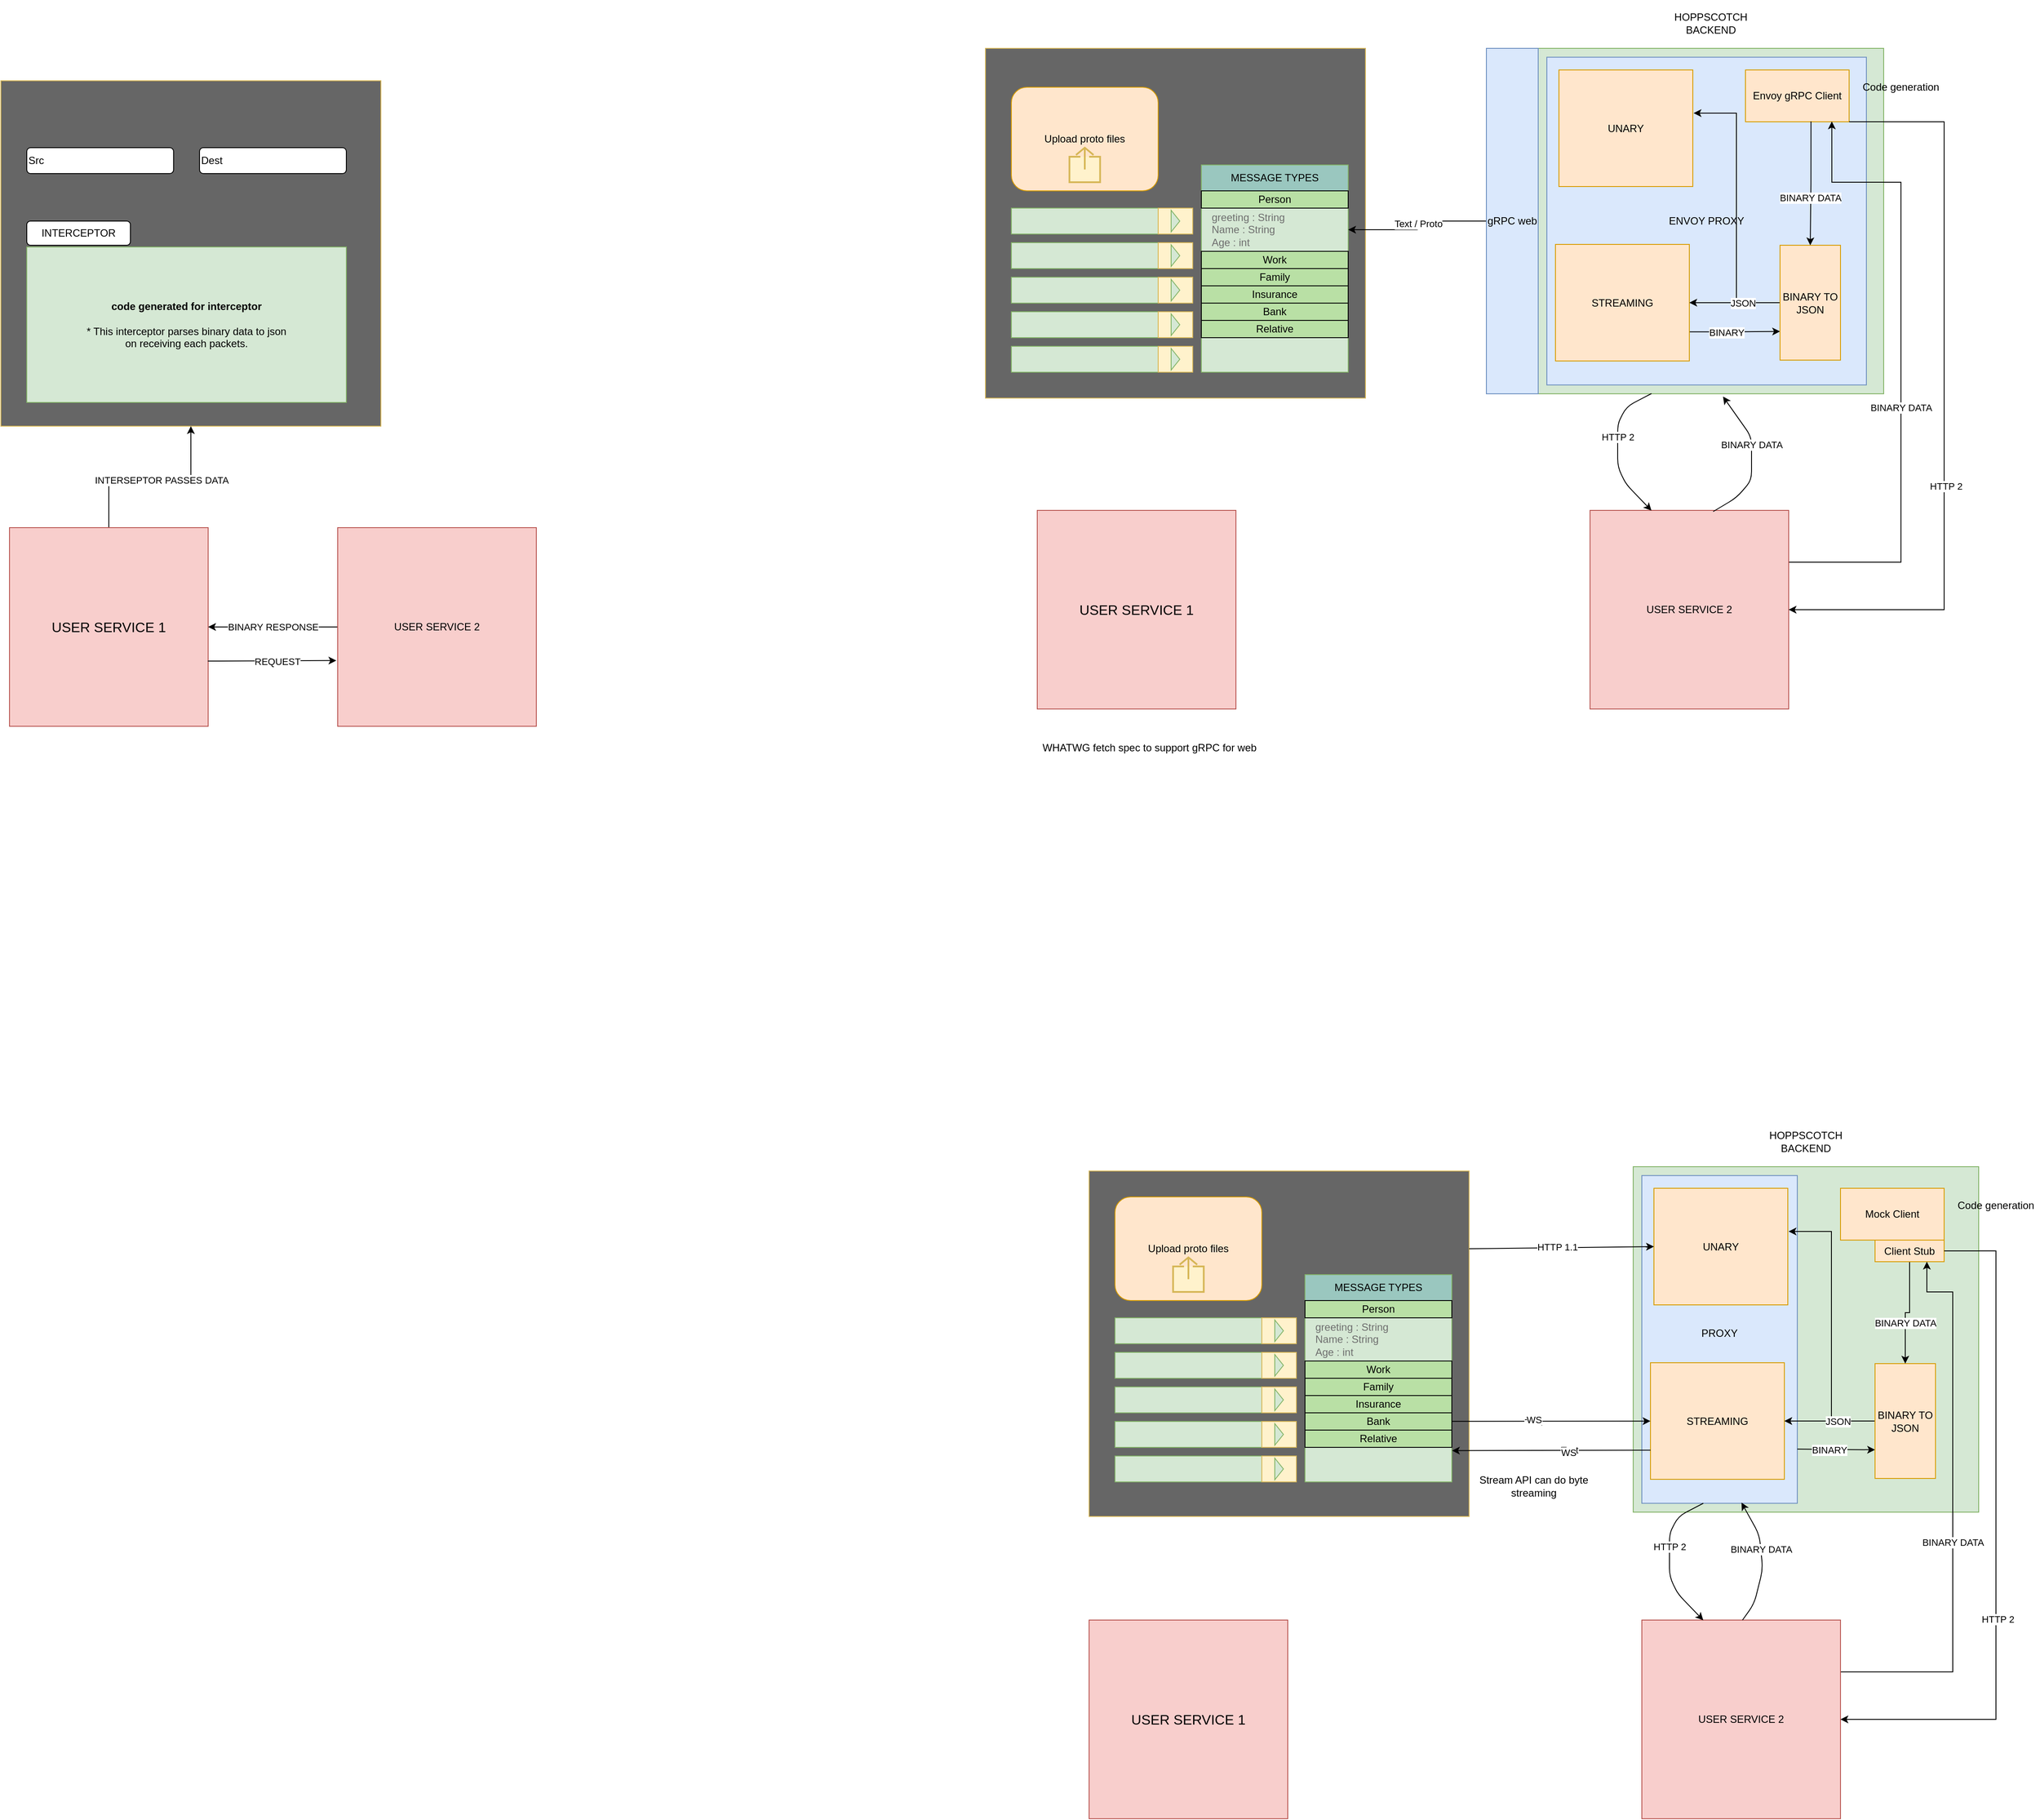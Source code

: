 <mxfile version="14.8.1" type="github">
  <diagram id="4_v2aBuhESPP2Kse0YYt" name="Page-1">
    <mxGraphModel dx="3371" dy="2166" grid="1" gridSize="10" guides="1" tooltips="1" connect="1" arrows="1" fold="1" page="1" pageScale="1" pageWidth="827" pageHeight="1169" math="0" shadow="0">
      <root>
        <mxCell id="0" />
        <mxCell id="1" parent="0" />
        <mxCell id="DB_RAq3XxKTl68aZC7Ea-3" value="" style="rounded=0;whiteSpace=wrap;html=1;strokeColor=#d6b656;fillColor=#666666;" parent="1" vertex="1">
          <mxGeometry x="-240" y="400" width="440" height="400" as="geometry" />
        </mxCell>
        <mxCell id="DB_RAq3XxKTl68aZC7Ea-28" value="" style="group" parent="1" vertex="1" connectable="0">
          <mxGeometry x="390" y="395" width="470" height="400" as="geometry" />
        </mxCell>
        <mxCell id="EJkfiaquxVvLyC4--Yfr-1" value="&lt;p style=&quot;line-height: 120%&quot;&gt;HOPPSCOTCH&lt;br&gt;BACKEND&lt;/p&gt;" style="whiteSpace=wrap;html=1;aspect=fixed;fillColor=#d5e8d4;strokeColor=#82b366;align=center;labelPosition=center;verticalLabelPosition=top;verticalAlign=bottom;" parent="DB_RAq3XxKTl68aZC7Ea-28" vertex="1">
          <mxGeometry width="400" height="400" as="geometry" />
        </mxCell>
        <mxCell id="EJkfiaquxVvLyC4--Yfr-2" value="PROXY&lt;br&gt;&lt;br&gt;" style="rounded=0;whiteSpace=wrap;html=1;fillColor=#dae8fc;strokeColor=#6c8ebf;" parent="DB_RAq3XxKTl68aZC7Ea-28" vertex="1">
          <mxGeometry x="10" y="10.26" width="180" height="379.49" as="geometry" />
        </mxCell>
        <mxCell id="82bYh2WbQrpjtqSfIJNR-1" value="UNARY" style="rounded=0;whiteSpace=wrap;html=1;fillColor=#ffe6cc;strokeColor=#d79b00;direction=south;" parent="DB_RAq3XxKTl68aZC7Ea-28" vertex="1">
          <mxGeometry x="24" y="25" width="155" height="135" as="geometry" />
        </mxCell>
        <mxCell id="82bYh2WbQrpjtqSfIJNR-26" style="edgeStyle=orthogonalEdgeStyle;rounded=0;orthogonalLoop=1;jettySize=auto;html=1;entryX=0;entryY=0.75;entryDx=0;entryDy=0;" parent="DB_RAq3XxKTl68aZC7Ea-28" target="82bYh2WbQrpjtqSfIJNR-22" edge="1">
          <mxGeometry relative="1" as="geometry">
            <mxPoint x="190" y="327" as="sourcePoint" />
          </mxGeometry>
        </mxCell>
        <mxCell id="82bYh2WbQrpjtqSfIJNR-27" value="BINARY" style="edgeLabel;html=1;align=center;verticalAlign=middle;resizable=0;points=[];" parent="82bYh2WbQrpjtqSfIJNR-26" vertex="1" connectable="0">
          <mxGeometry x="-0.197" relative="1" as="geometry">
            <mxPoint as="offset" />
          </mxGeometry>
        </mxCell>
        <mxCell id="82bYh2WbQrpjtqSfIJNR-2" value="STREAMING" style="rounded=0;whiteSpace=wrap;html=1;fillColor=#ffe6cc;strokeColor=#d79b00;direction=south;" parent="DB_RAq3XxKTl68aZC7Ea-28" vertex="1">
          <mxGeometry x="20" y="227" width="155" height="135" as="geometry" />
        </mxCell>
        <mxCell id="82bYh2WbQrpjtqSfIJNR-23" style="edgeStyle=orthogonalEdgeStyle;rounded=0;orthogonalLoop=1;jettySize=auto;html=1;" parent="DB_RAq3XxKTl68aZC7Ea-28" source="82bYh2WbQrpjtqSfIJNR-22" target="82bYh2WbQrpjtqSfIJNR-2" edge="1">
          <mxGeometry relative="1" as="geometry" />
        </mxCell>
        <mxCell id="82bYh2WbQrpjtqSfIJNR-25" style="edgeStyle=orthogonalEdgeStyle;rounded=0;orthogonalLoop=1;jettySize=auto;html=1;entryX=0.37;entryY=-0.006;entryDx=0;entryDy=0;entryPerimeter=0;" parent="DB_RAq3XxKTl68aZC7Ea-28" source="82bYh2WbQrpjtqSfIJNR-22" target="82bYh2WbQrpjtqSfIJNR-1" edge="1">
          <mxGeometry relative="1" as="geometry" />
        </mxCell>
        <mxCell id="82bYh2WbQrpjtqSfIJNR-28" value="JSON" style="edgeLabel;html=1;align=center;verticalAlign=middle;resizable=0;points=[];" parent="82bYh2WbQrpjtqSfIJNR-25" vertex="1" connectable="0">
          <mxGeometry x="-0.728" relative="1" as="geometry">
            <mxPoint as="offset" />
          </mxGeometry>
        </mxCell>
        <mxCell id="82bYh2WbQrpjtqSfIJNR-22" value="BINARY TO JSON" style="rounded=0;whiteSpace=wrap;html=1;fillColor=#ffe6cc;strokeColor=#d79b00;" parent="DB_RAq3XxKTl68aZC7Ea-28" vertex="1">
          <mxGeometry x="280" y="228" width="70" height="133" as="geometry" />
        </mxCell>
        <mxCell id="gpTQ6Xzm7yQLC2bLsHAh-1" value="Mock Client" style="rounded=0;whiteSpace=wrap;html=1;fillColor=#ffe6cc;strokeColor=#d79b00;" vertex="1" parent="DB_RAq3XxKTl68aZC7Ea-28">
          <mxGeometry x="240" y="25" width="120" height="60" as="geometry" />
        </mxCell>
        <mxCell id="gpTQ6Xzm7yQLC2bLsHAh-7" style="edgeStyle=orthogonalEdgeStyle;rounded=0;orthogonalLoop=1;jettySize=auto;html=1;" edge="1" parent="DB_RAq3XxKTl68aZC7Ea-28" source="gpTQ6Xzm7yQLC2bLsHAh-2" target="82bYh2WbQrpjtqSfIJNR-22">
          <mxGeometry relative="1" as="geometry" />
        </mxCell>
        <mxCell id="gpTQ6Xzm7yQLC2bLsHAh-8" value="BINARY DATA" style="edgeLabel;html=1;align=center;verticalAlign=middle;resizable=0;points=[];" vertex="1" connectable="0" parent="gpTQ6Xzm7yQLC2bLsHAh-7">
          <mxGeometry x="0.227" relative="1" as="geometry">
            <mxPoint as="offset" />
          </mxGeometry>
        </mxCell>
        <mxCell id="gpTQ6Xzm7yQLC2bLsHAh-2" value="Client Stub" style="rounded=0;whiteSpace=wrap;html=1;fillColor=#ffe6cc;strokeColor=#d79b00;" vertex="1" parent="DB_RAq3XxKTl68aZC7Ea-28">
          <mxGeometry x="280" y="85" width="80" height="25" as="geometry" />
        </mxCell>
        <mxCell id="gpTQ6Xzm7yQLC2bLsHAh-9" value="Code generation" style="text;html=1;strokeColor=none;fillColor=none;align=center;verticalAlign=middle;whiteSpace=wrap;rounded=0;" vertex="1" parent="DB_RAq3XxKTl68aZC7Ea-28">
          <mxGeometry x="370" y="35" width="100" height="20" as="geometry" />
        </mxCell>
        <mxCell id="DB_RAq3XxKTl68aZC7Ea-29" value="Upload proto files" style="rounded=1;whiteSpace=wrap;html=1;fillColor=#ffe6cc;strokeColor=#d79b00;" parent="1" vertex="1">
          <mxGeometry x="-210" y="430" width="170" height="120" as="geometry" />
        </mxCell>
        <mxCell id="DB_RAq3XxKTl68aZC7Ea-30" value="" style="html=1;verticalLabelPosition=bottom;align=center;labelBackgroundColor=#ffffff;verticalAlign=top;strokeWidth=2;strokeColor=#d6b656;shadow=0;dashed=0;shape=mxgraph.ios7.icons.share;fillColor=#fff2cc;" parent="1" vertex="1">
          <mxGeometry x="-142.75" y="500" width="35.5" height="40" as="geometry" />
        </mxCell>
        <mxCell id="DB_RAq3XxKTl68aZC7Ea-31" value="" style="group" parent="1" vertex="1" connectable="0">
          <mxGeometry x="-210" y="570" width="210" height="30" as="geometry" />
        </mxCell>
        <mxCell id="DB_RAq3XxKTl68aZC7Ea-4" value="" style="rounded=0;whiteSpace=wrap;html=1;fillColor=#d5e8d4;strokeColor=#82b366;" parent="DB_RAq3XxKTl68aZC7Ea-31" vertex="1">
          <mxGeometry width="170" height="30" as="geometry" />
        </mxCell>
        <mxCell id="DB_RAq3XxKTl68aZC7Ea-9" value="" style="rounded=0;whiteSpace=wrap;html=1;fillColor=#fff2cc;strokeColor=#d6b656;" parent="DB_RAq3XxKTl68aZC7Ea-31" vertex="1">
          <mxGeometry x="170" width="40" height="30" as="geometry" />
        </mxCell>
        <mxCell id="DB_RAq3XxKTl68aZC7Ea-8" value="" style="triangle;whiteSpace=wrap;html=1;fillColor=#d5e8d4;strokeColor=#82b366;" parent="DB_RAq3XxKTl68aZC7Ea-31" vertex="1">
          <mxGeometry x="185" y="2.5" width="10" height="25" as="geometry" />
        </mxCell>
        <mxCell id="DB_RAq3XxKTl68aZC7Ea-32" value="" style="group" parent="1" vertex="1" connectable="0">
          <mxGeometry x="-210" y="610" width="210" height="30" as="geometry" />
        </mxCell>
        <mxCell id="DB_RAq3XxKTl68aZC7Ea-33" value="" style="rounded=0;whiteSpace=wrap;html=1;fillColor=#d5e8d4;strokeColor=#82b366;" parent="DB_RAq3XxKTl68aZC7Ea-32" vertex="1">
          <mxGeometry width="170" height="30" as="geometry" />
        </mxCell>
        <mxCell id="DB_RAq3XxKTl68aZC7Ea-34" value="" style="rounded=0;whiteSpace=wrap;html=1;fillColor=#fff2cc;strokeColor=#d6b656;" parent="DB_RAq3XxKTl68aZC7Ea-32" vertex="1">
          <mxGeometry x="170" width="40" height="30" as="geometry" />
        </mxCell>
        <mxCell id="DB_RAq3XxKTl68aZC7Ea-35" value="" style="triangle;whiteSpace=wrap;html=1;fillColor=#d5e8d4;strokeColor=#82b366;" parent="DB_RAq3XxKTl68aZC7Ea-32" vertex="1">
          <mxGeometry x="185" y="2.5" width="10" height="25" as="geometry" />
        </mxCell>
        <mxCell id="DB_RAq3XxKTl68aZC7Ea-36" value="" style="group" parent="1" vertex="1" connectable="0">
          <mxGeometry x="-210" y="650" width="210" height="30" as="geometry" />
        </mxCell>
        <mxCell id="DB_RAq3XxKTl68aZC7Ea-37" value="" style="rounded=0;whiteSpace=wrap;html=1;fillColor=#d5e8d4;strokeColor=#82b366;" parent="DB_RAq3XxKTl68aZC7Ea-36" vertex="1">
          <mxGeometry width="170" height="30" as="geometry" />
        </mxCell>
        <mxCell id="DB_RAq3XxKTl68aZC7Ea-38" value="" style="rounded=0;whiteSpace=wrap;html=1;fillColor=#fff2cc;strokeColor=#d6b656;" parent="DB_RAq3XxKTl68aZC7Ea-36" vertex="1">
          <mxGeometry x="170" width="40" height="30" as="geometry" />
        </mxCell>
        <mxCell id="DB_RAq3XxKTl68aZC7Ea-39" value="" style="triangle;whiteSpace=wrap;html=1;fillColor=#d5e8d4;strokeColor=#82b366;" parent="DB_RAq3XxKTl68aZC7Ea-36" vertex="1">
          <mxGeometry x="185" y="2.5" width="10" height="25" as="geometry" />
        </mxCell>
        <mxCell id="DB_RAq3XxKTl68aZC7Ea-48" value="" style="group" parent="1" vertex="1" connectable="0">
          <mxGeometry x="-210" y="690" width="210" height="30" as="geometry" />
        </mxCell>
        <mxCell id="DB_RAq3XxKTl68aZC7Ea-49" value="" style="rounded=0;whiteSpace=wrap;html=1;fillColor=#d5e8d4;strokeColor=#82b366;" parent="DB_RAq3XxKTl68aZC7Ea-48" vertex="1">
          <mxGeometry width="170" height="30" as="geometry" />
        </mxCell>
        <mxCell id="DB_RAq3XxKTl68aZC7Ea-50" value="" style="rounded=0;whiteSpace=wrap;html=1;fillColor=#fff2cc;strokeColor=#d6b656;" parent="DB_RAq3XxKTl68aZC7Ea-48" vertex="1">
          <mxGeometry x="170" width="40" height="30" as="geometry" />
        </mxCell>
        <mxCell id="DB_RAq3XxKTl68aZC7Ea-51" value="" style="triangle;whiteSpace=wrap;html=1;fillColor=#d5e8d4;strokeColor=#82b366;" parent="DB_RAq3XxKTl68aZC7Ea-48" vertex="1">
          <mxGeometry x="185" y="2.5" width="10" height="25" as="geometry" />
        </mxCell>
        <mxCell id="DB_RAq3XxKTl68aZC7Ea-52" value="" style="group" parent="1" vertex="1" connectable="0">
          <mxGeometry x="-210" y="730" width="210" height="30" as="geometry" />
        </mxCell>
        <mxCell id="DB_RAq3XxKTl68aZC7Ea-53" value="" style="rounded=0;whiteSpace=wrap;html=1;fillColor=#d5e8d4;strokeColor=#82b366;" parent="DB_RAq3XxKTl68aZC7Ea-52" vertex="1">
          <mxGeometry width="170" height="30" as="geometry" />
        </mxCell>
        <mxCell id="DB_RAq3XxKTl68aZC7Ea-54" value="" style="rounded=0;whiteSpace=wrap;html=1;fillColor=#fff2cc;strokeColor=#d6b656;" parent="DB_RAq3XxKTl68aZC7Ea-52" vertex="1">
          <mxGeometry x="170" width="40" height="30" as="geometry" />
        </mxCell>
        <mxCell id="DB_RAq3XxKTl68aZC7Ea-55" value="" style="triangle;whiteSpace=wrap;html=1;fillColor=#d5e8d4;strokeColor=#82b366;" parent="DB_RAq3XxKTl68aZC7Ea-52" vertex="1">
          <mxGeometry x="185" y="2.5" width="10" height="25" as="geometry" />
        </mxCell>
        <mxCell id="DB_RAq3XxKTl68aZC7Ea-56" value="" style="rounded=0;whiteSpace=wrap;html=1;fillColor=#d5e8d4;strokeColor=#82b366;" parent="1" vertex="1">
          <mxGeometry x="10" y="520" width="170" height="240" as="geometry" />
        </mxCell>
        <mxCell id="DB_RAq3XxKTl68aZC7Ea-57" value="MESSAGE TYPES" style="rounded=0;whiteSpace=wrap;html=1;strokeColor=#82b366;fillColor=#9AC7BF;" parent="1" vertex="1">
          <mxGeometry x="10" y="520" width="170" height="30" as="geometry" />
        </mxCell>
        <mxCell id="DB_RAq3XxKTl68aZC7Ea-58" value="Person" style="rounded=0;whiteSpace=wrap;html=1;fillColor=#B9E0A5;" parent="1" vertex="1">
          <mxGeometry x="10" y="550" width="170" height="20" as="geometry" />
        </mxCell>
        <mxCell id="DB_RAq3XxKTl68aZC7Ea-59" value="Work" style="rounded=0;whiteSpace=wrap;html=1;fillColor=#B9E0A5;" parent="1" vertex="1">
          <mxGeometry x="10" y="620" width="170" height="20" as="geometry" />
        </mxCell>
        <mxCell id="DB_RAq3XxKTl68aZC7Ea-60" value="Family" style="rounded=0;whiteSpace=wrap;html=1;fillColor=#B9E0A5;" parent="1" vertex="1">
          <mxGeometry x="10" y="640" width="170" height="20" as="geometry" />
        </mxCell>
        <mxCell id="DB_RAq3XxKTl68aZC7Ea-61" value="Insurance" style="rounded=0;whiteSpace=wrap;html=1;fillColor=#B9E0A5;" parent="1" vertex="1">
          <mxGeometry x="10" y="660" width="170" height="20" as="geometry" />
        </mxCell>
        <mxCell id="DB_RAq3XxKTl68aZC7Ea-62" value="Bank" style="rounded=0;whiteSpace=wrap;html=1;fillColor=#B9E0A5;" parent="1" vertex="1">
          <mxGeometry x="10" y="680" width="170" height="20" as="geometry" />
        </mxCell>
        <mxCell id="DB_RAq3XxKTl68aZC7Ea-63" value="Relative" style="rounded=0;whiteSpace=wrap;html=1;fillColor=#B9E0A5;" parent="1" vertex="1">
          <mxGeometry x="10" y="700" width="170" height="20" as="geometry" />
        </mxCell>
        <mxCell id="DB_RAq3XxKTl68aZC7Ea-64" value="&lt;font color=&quot;#6e6e6e&quot;&gt;greeting : String&lt;br&gt;Name : String&lt;br&gt;Age : int&lt;/font&gt;" style="text;html=1;strokeColor=none;fillColor=none;align=left;verticalAlign=middle;whiteSpace=wrap;rounded=0;" parent="1" vertex="1">
          <mxGeometry x="20" y="570" width="160" height="50" as="geometry" />
        </mxCell>
        <mxCell id="82bYh2WbQrpjtqSfIJNR-5" value="" style="endArrow=classic;html=1;" parent="1" source="DB_RAq3XxKTl68aZC7Ea-62" target="82bYh2WbQrpjtqSfIJNR-2" edge="1">
          <mxGeometry width="50" height="50" relative="1" as="geometry">
            <mxPoint x="200" y="690" as="sourcePoint" />
            <mxPoint x="250" y="640" as="targetPoint" />
          </mxGeometry>
        </mxCell>
        <mxCell id="82bYh2WbQrpjtqSfIJNR-6" value="Text" style="edgeLabel;html=1;align=center;verticalAlign=middle;resizable=0;points=[];" parent="82bYh2WbQrpjtqSfIJNR-5" vertex="1" connectable="0">
          <mxGeometry x="-0.181" y="-1" relative="1" as="geometry">
            <mxPoint as="offset" />
          </mxGeometry>
        </mxCell>
        <mxCell id="82bYh2WbQrpjtqSfIJNR-8" value="WS" style="edgeLabel;html=1;align=center;verticalAlign=middle;resizable=0;points=[];" parent="82bYh2WbQrpjtqSfIJNR-5" vertex="1" connectable="0">
          <mxGeometry x="-0.174" y="2" relative="1" as="geometry">
            <mxPoint as="offset" />
          </mxGeometry>
        </mxCell>
        <mxCell id="82bYh2WbQrpjtqSfIJNR-9" value="" style="endArrow=classic;html=1;exitX=0.75;exitY=1;exitDx=0;exitDy=0;entryX=1.001;entryY=0.849;entryDx=0;entryDy=0;entryPerimeter=0;" parent="1" source="82bYh2WbQrpjtqSfIJNR-2" target="DB_RAq3XxKTl68aZC7Ea-56" edge="1">
          <mxGeometry width="50" height="50" relative="1" as="geometry">
            <mxPoint x="190" y="699.892" as="sourcePoint" />
            <mxPoint x="180" y="720" as="targetPoint" />
          </mxGeometry>
        </mxCell>
        <mxCell id="82bYh2WbQrpjtqSfIJNR-10" value="Text" style="edgeLabel;html=1;align=center;verticalAlign=middle;resizable=0;points=[];" parent="82bYh2WbQrpjtqSfIJNR-9" vertex="1" connectable="0">
          <mxGeometry x="-0.181" y="-1" relative="1" as="geometry">
            <mxPoint as="offset" />
          </mxGeometry>
        </mxCell>
        <mxCell id="82bYh2WbQrpjtqSfIJNR-11" value="WS" style="edgeLabel;html=1;align=center;verticalAlign=middle;resizable=0;points=[];" parent="82bYh2WbQrpjtqSfIJNR-9" vertex="1" connectable="0">
          <mxGeometry x="-0.174" y="2" relative="1" as="geometry">
            <mxPoint as="offset" />
          </mxGeometry>
        </mxCell>
        <mxCell id="82bYh2WbQrpjtqSfIJNR-12" value="" style="endArrow=classic;html=1;entryX=0.5;entryY=1;entryDx=0;entryDy=0;" parent="1" target="82bYh2WbQrpjtqSfIJNR-1" edge="1">
          <mxGeometry width="50" height="50" relative="1" as="geometry">
            <mxPoint x="200" y="490" as="sourcePoint" />
            <mxPoint x="250" y="440" as="targetPoint" />
          </mxGeometry>
        </mxCell>
        <mxCell id="82bYh2WbQrpjtqSfIJNR-13" value="HTTP 1.1" style="edgeLabel;html=1;align=center;verticalAlign=middle;resizable=0;points=[];" parent="82bYh2WbQrpjtqSfIJNR-12" vertex="1" connectable="0">
          <mxGeometry x="-0.049" y="1" relative="1" as="geometry">
            <mxPoint as="offset" />
          </mxGeometry>
        </mxCell>
        <mxCell id="82bYh2WbQrpjtqSfIJNR-14" value="&lt;font size=&quot;3&quot;&gt;USER SERVICE 1&lt;/font&gt;" style="whiteSpace=wrap;html=1;aspect=fixed;fillColor=#f8cecc;strokeColor=#b85450;" parent="1" vertex="1">
          <mxGeometry x="-240" y="920" width="230" height="230" as="geometry" />
        </mxCell>
        <mxCell id="gpTQ6Xzm7yQLC2bLsHAh-5" style="edgeStyle=orthogonalEdgeStyle;rounded=0;orthogonalLoop=1;jettySize=auto;html=1;entryX=0.75;entryY=1;entryDx=0;entryDy=0;" edge="1" parent="1" target="gpTQ6Xzm7yQLC2bLsHAh-2">
          <mxGeometry relative="1" as="geometry">
            <mxPoint x="630" y="980" as="sourcePoint" />
            <Array as="points">
              <mxPoint x="760" y="980" />
              <mxPoint x="760" y="540" />
              <mxPoint x="730" y="540" />
            </Array>
          </mxGeometry>
        </mxCell>
        <mxCell id="gpTQ6Xzm7yQLC2bLsHAh-6" value="BINARY DATA" style="edgeLabel;html=1;align=center;verticalAlign=middle;resizable=0;points=[];" vertex="1" connectable="0" parent="gpTQ6Xzm7yQLC2bLsHAh-5">
          <mxGeometry x="-0.337" relative="1" as="geometry">
            <mxPoint y="-70" as="offset" />
          </mxGeometry>
        </mxCell>
        <mxCell id="82bYh2WbQrpjtqSfIJNR-15" value="USER SERVICE 2" style="whiteSpace=wrap;html=1;aspect=fixed;fillColor=#f8cecc;strokeColor=#b85450;" parent="1" vertex="1">
          <mxGeometry x="400" y="920" width="230" height="230" as="geometry" />
        </mxCell>
        <mxCell id="82bYh2WbQrpjtqSfIJNR-18" value="" style="endArrow=classic;html=1;entryX=0.518;entryY=0.001;entryDx=0;entryDy=0;entryPerimeter=0;exitX=0.662;exitY=1;exitDx=0;exitDy=0;exitPerimeter=0;" parent="1" edge="1">
          <mxGeometry width="50" height="50" relative="1" as="geometry">
            <mxPoint x="471.16" y="784.75" as="sourcePoint" />
            <mxPoint x="471.14" y="920.23" as="targetPoint" />
            <Array as="points">
              <mxPoint x="442" y="800" />
              <mxPoint x="432" y="820" />
              <mxPoint x="432" y="870" />
              <mxPoint x="442" y="890" />
            </Array>
          </mxGeometry>
        </mxCell>
        <mxCell id="82bYh2WbQrpjtqSfIJNR-19" value="HTTP 2" style="edgeLabel;html=1;align=center;verticalAlign=middle;resizable=0;points=[];" parent="82bYh2WbQrpjtqSfIJNR-18" vertex="1" connectable="0">
          <mxGeometry x="-0.174" relative="1" as="geometry">
            <mxPoint as="offset" />
          </mxGeometry>
        </mxCell>
        <mxCell id="82bYh2WbQrpjtqSfIJNR-20" value="" style="endArrow=classic;html=1;exitX=0.698;exitY=-0.005;exitDx=0;exitDy=0;exitPerimeter=0;entryX=0.641;entryY=0.998;entryDx=0;entryDy=0;entryPerimeter=0;" parent="1" target="EJkfiaquxVvLyC4--Yfr-2" edge="1">
          <mxGeometry width="50" height="50" relative="1" as="geometry">
            <mxPoint x="516.54" y="920.0" as="sourcePoint" />
            <mxPoint x="500" y="781" as="targetPoint" />
            <Array as="points">
              <mxPoint x="530" y="901.15" />
              <mxPoint x="540" y="861.15" />
              <mxPoint x="536" y="821.15" />
            </Array>
          </mxGeometry>
        </mxCell>
        <mxCell id="82bYh2WbQrpjtqSfIJNR-21" value="BINARY DATA" style="edgeLabel;html=1;align=center;verticalAlign=middle;resizable=0;points=[];" parent="82bYh2WbQrpjtqSfIJNR-20" vertex="1" connectable="0">
          <mxGeometry x="0.197" relative="1" as="geometry">
            <mxPoint as="offset" />
          </mxGeometry>
        </mxCell>
        <mxCell id="gpTQ6Xzm7yQLC2bLsHAh-3" style="edgeStyle=orthogonalEdgeStyle;rounded=0;orthogonalLoop=1;jettySize=auto;html=1;" edge="1" parent="1" source="gpTQ6Xzm7yQLC2bLsHAh-2" target="82bYh2WbQrpjtqSfIJNR-15">
          <mxGeometry relative="1" as="geometry">
            <Array as="points">
              <mxPoint x="810" y="493" />
              <mxPoint x="810" y="1035" />
            </Array>
          </mxGeometry>
        </mxCell>
        <mxCell id="gpTQ6Xzm7yQLC2bLsHAh-4" value="HTTP 2" style="edgeLabel;html=1;align=center;verticalAlign=middle;resizable=0;points=[];" vertex="1" connectable="0" parent="gpTQ6Xzm7yQLC2bLsHAh-3">
          <mxGeometry x="0.244" y="2" relative="1" as="geometry">
            <mxPoint as="offset" />
          </mxGeometry>
        </mxCell>
        <mxCell id="gpTQ6Xzm7yQLC2bLsHAh-10" value="" style="rounded=0;whiteSpace=wrap;html=1;strokeColor=#d6b656;fillColor=#666666;" vertex="1" parent="1">
          <mxGeometry x="-360" y="-900" width="440" height="405" as="geometry" />
        </mxCell>
        <mxCell id="gpTQ6Xzm7yQLC2bLsHAh-11" value="" style="group" vertex="1" connectable="0" parent="1">
          <mxGeometry x="280" y="-900" width="470" height="400" as="geometry" />
        </mxCell>
        <mxCell id="gpTQ6Xzm7yQLC2bLsHAh-12" value="&lt;p style=&quot;line-height: 120%&quot;&gt;HOPPSCOTCH&lt;br&gt;BACKEND&lt;/p&gt;" style="whiteSpace=wrap;html=1;aspect=fixed;fillColor=#d5e8d4;strokeColor=#82b366;align=center;labelPosition=center;verticalLabelPosition=top;verticalAlign=bottom;" vertex="1" parent="gpTQ6Xzm7yQLC2bLsHAh-11">
          <mxGeometry width="400" height="400" as="geometry" />
        </mxCell>
        <mxCell id="gpTQ6Xzm7yQLC2bLsHAh-13" value="ENVOY PROXY&lt;br&gt;" style="rounded=0;whiteSpace=wrap;html=1;fillColor=#dae8fc;strokeColor=#6c8ebf;" vertex="1" parent="gpTQ6Xzm7yQLC2bLsHAh-11">
          <mxGeometry x="10" y="10.26" width="370" height="379.49" as="geometry" />
        </mxCell>
        <mxCell id="gpTQ6Xzm7yQLC2bLsHAh-14" value="UNARY" style="rounded=0;whiteSpace=wrap;html=1;fillColor=#ffe6cc;strokeColor=#d79b00;direction=south;" vertex="1" parent="gpTQ6Xzm7yQLC2bLsHAh-11">
          <mxGeometry x="24" y="25" width="155" height="135" as="geometry" />
        </mxCell>
        <mxCell id="gpTQ6Xzm7yQLC2bLsHAh-15" style="edgeStyle=orthogonalEdgeStyle;rounded=0;orthogonalLoop=1;jettySize=auto;html=1;entryX=0;entryY=0.75;entryDx=0;entryDy=0;exitX=0.75;exitY=0;exitDx=0;exitDy=0;" edge="1" parent="gpTQ6Xzm7yQLC2bLsHAh-11" target="gpTQ6Xzm7yQLC2bLsHAh-21" source="gpTQ6Xzm7yQLC2bLsHAh-17">
          <mxGeometry relative="1" as="geometry">
            <mxPoint x="190" y="327" as="sourcePoint" />
          </mxGeometry>
        </mxCell>
        <mxCell id="gpTQ6Xzm7yQLC2bLsHAh-16" value="BINARY" style="edgeLabel;html=1;align=center;verticalAlign=middle;resizable=0;points=[];" vertex="1" connectable="0" parent="gpTQ6Xzm7yQLC2bLsHAh-15">
          <mxGeometry x="-0.197" relative="1" as="geometry">
            <mxPoint as="offset" />
          </mxGeometry>
        </mxCell>
        <mxCell id="gpTQ6Xzm7yQLC2bLsHAh-17" value="STREAMING" style="rounded=0;whiteSpace=wrap;html=1;fillColor=#ffe6cc;strokeColor=#d79b00;direction=south;" vertex="1" parent="gpTQ6Xzm7yQLC2bLsHAh-11">
          <mxGeometry x="20" y="227" width="155" height="135" as="geometry" />
        </mxCell>
        <mxCell id="gpTQ6Xzm7yQLC2bLsHAh-18" style="edgeStyle=orthogonalEdgeStyle;rounded=0;orthogonalLoop=1;jettySize=auto;html=1;" edge="1" parent="gpTQ6Xzm7yQLC2bLsHAh-11" source="gpTQ6Xzm7yQLC2bLsHAh-21" target="gpTQ6Xzm7yQLC2bLsHAh-17">
          <mxGeometry relative="1" as="geometry" />
        </mxCell>
        <mxCell id="gpTQ6Xzm7yQLC2bLsHAh-19" style="edgeStyle=orthogonalEdgeStyle;rounded=0;orthogonalLoop=1;jettySize=auto;html=1;entryX=0.37;entryY=-0.006;entryDx=0;entryDy=0;entryPerimeter=0;" edge="1" parent="gpTQ6Xzm7yQLC2bLsHAh-11" source="gpTQ6Xzm7yQLC2bLsHAh-21" target="gpTQ6Xzm7yQLC2bLsHAh-14">
          <mxGeometry relative="1" as="geometry" />
        </mxCell>
        <mxCell id="gpTQ6Xzm7yQLC2bLsHAh-20" value="JSON" style="edgeLabel;html=1;align=center;verticalAlign=middle;resizable=0;points=[];" vertex="1" connectable="0" parent="gpTQ6Xzm7yQLC2bLsHAh-19">
          <mxGeometry x="-0.728" relative="1" as="geometry">
            <mxPoint as="offset" />
          </mxGeometry>
        </mxCell>
        <mxCell id="gpTQ6Xzm7yQLC2bLsHAh-21" value="BINARY TO JSON" style="rounded=0;whiteSpace=wrap;html=1;fillColor=#ffe6cc;strokeColor=#d79b00;" vertex="1" parent="gpTQ6Xzm7yQLC2bLsHAh-11">
          <mxGeometry x="280" y="228" width="70" height="133" as="geometry" />
        </mxCell>
        <mxCell id="gpTQ6Xzm7yQLC2bLsHAh-22" value="Envoy gRPC Client" style="rounded=0;whiteSpace=wrap;html=1;fillColor=#ffe6cc;strokeColor=#d79b00;" vertex="1" parent="gpTQ6Xzm7yQLC2bLsHAh-11">
          <mxGeometry x="240" y="25" width="120" height="60" as="geometry" />
        </mxCell>
        <mxCell id="gpTQ6Xzm7yQLC2bLsHAh-23" style="edgeStyle=orthogonalEdgeStyle;rounded=0;orthogonalLoop=1;jettySize=auto;html=1;exitX=0.632;exitY=0.994;exitDx=0;exitDy=0;exitPerimeter=0;" edge="1" parent="gpTQ6Xzm7yQLC2bLsHAh-11" source="gpTQ6Xzm7yQLC2bLsHAh-22" target="gpTQ6Xzm7yQLC2bLsHAh-21">
          <mxGeometry relative="1" as="geometry">
            <mxPoint x="315" y="110" as="sourcePoint" />
          </mxGeometry>
        </mxCell>
        <mxCell id="gpTQ6Xzm7yQLC2bLsHAh-24" value="BINARY DATA" style="edgeLabel;html=1;align=center;verticalAlign=middle;resizable=0;points=[];" vertex="1" connectable="0" parent="gpTQ6Xzm7yQLC2bLsHAh-23">
          <mxGeometry x="0.227" relative="1" as="geometry">
            <mxPoint as="offset" />
          </mxGeometry>
        </mxCell>
        <mxCell id="gpTQ6Xzm7yQLC2bLsHAh-26" value="Code generation" style="text;html=1;strokeColor=none;fillColor=none;align=center;verticalAlign=middle;whiteSpace=wrap;rounded=0;" vertex="1" parent="gpTQ6Xzm7yQLC2bLsHAh-11">
          <mxGeometry x="370" y="35" width="100" height="20" as="geometry" />
        </mxCell>
        <mxCell id="gpTQ6Xzm7yQLC2bLsHAh-27" value="Upload proto files" style="rounded=1;whiteSpace=wrap;html=1;fillColor=#ffe6cc;strokeColor=#d79b00;" vertex="1" parent="1">
          <mxGeometry x="-330" y="-855" width="170" height="120" as="geometry" />
        </mxCell>
        <mxCell id="gpTQ6Xzm7yQLC2bLsHAh-28" value="" style="html=1;verticalLabelPosition=bottom;align=center;labelBackgroundColor=#ffffff;verticalAlign=top;strokeWidth=2;strokeColor=#d6b656;shadow=0;dashed=0;shape=mxgraph.ios7.icons.share;fillColor=#fff2cc;" vertex="1" parent="1">
          <mxGeometry x="-262.75" y="-785" width="35.5" height="40" as="geometry" />
        </mxCell>
        <mxCell id="gpTQ6Xzm7yQLC2bLsHAh-29" value="" style="group" vertex="1" connectable="0" parent="1">
          <mxGeometry x="-330" y="-715" width="210" height="30" as="geometry" />
        </mxCell>
        <mxCell id="gpTQ6Xzm7yQLC2bLsHAh-30" value="" style="rounded=0;whiteSpace=wrap;html=1;fillColor=#d5e8d4;strokeColor=#82b366;" vertex="1" parent="gpTQ6Xzm7yQLC2bLsHAh-29">
          <mxGeometry width="170" height="30" as="geometry" />
        </mxCell>
        <mxCell id="gpTQ6Xzm7yQLC2bLsHAh-31" value="" style="rounded=0;whiteSpace=wrap;html=1;fillColor=#fff2cc;strokeColor=#d6b656;" vertex="1" parent="gpTQ6Xzm7yQLC2bLsHAh-29">
          <mxGeometry x="170" width="40" height="30" as="geometry" />
        </mxCell>
        <mxCell id="gpTQ6Xzm7yQLC2bLsHAh-32" value="" style="triangle;whiteSpace=wrap;html=1;fillColor=#d5e8d4;strokeColor=#82b366;" vertex="1" parent="gpTQ6Xzm7yQLC2bLsHAh-29">
          <mxGeometry x="185" y="2.5" width="10" height="25" as="geometry" />
        </mxCell>
        <mxCell id="gpTQ6Xzm7yQLC2bLsHAh-33" value="" style="group" vertex="1" connectable="0" parent="1">
          <mxGeometry x="-330" y="-675" width="210" height="30" as="geometry" />
        </mxCell>
        <mxCell id="gpTQ6Xzm7yQLC2bLsHAh-34" value="" style="rounded=0;whiteSpace=wrap;html=1;fillColor=#d5e8d4;strokeColor=#82b366;" vertex="1" parent="gpTQ6Xzm7yQLC2bLsHAh-33">
          <mxGeometry width="170" height="30" as="geometry" />
        </mxCell>
        <mxCell id="gpTQ6Xzm7yQLC2bLsHAh-35" value="" style="rounded=0;whiteSpace=wrap;html=1;fillColor=#fff2cc;strokeColor=#d6b656;" vertex="1" parent="gpTQ6Xzm7yQLC2bLsHAh-33">
          <mxGeometry x="170" width="40" height="30" as="geometry" />
        </mxCell>
        <mxCell id="gpTQ6Xzm7yQLC2bLsHAh-36" value="" style="triangle;whiteSpace=wrap;html=1;fillColor=#d5e8d4;strokeColor=#82b366;" vertex="1" parent="gpTQ6Xzm7yQLC2bLsHAh-33">
          <mxGeometry x="185" y="2.5" width="10" height="25" as="geometry" />
        </mxCell>
        <mxCell id="gpTQ6Xzm7yQLC2bLsHAh-37" value="" style="group" vertex="1" connectable="0" parent="1">
          <mxGeometry x="-330" y="-635" width="210" height="30" as="geometry" />
        </mxCell>
        <mxCell id="gpTQ6Xzm7yQLC2bLsHAh-38" value="" style="rounded=0;whiteSpace=wrap;html=1;fillColor=#d5e8d4;strokeColor=#82b366;" vertex="1" parent="gpTQ6Xzm7yQLC2bLsHAh-37">
          <mxGeometry width="170" height="30" as="geometry" />
        </mxCell>
        <mxCell id="gpTQ6Xzm7yQLC2bLsHAh-39" value="" style="rounded=0;whiteSpace=wrap;html=1;fillColor=#fff2cc;strokeColor=#d6b656;" vertex="1" parent="gpTQ6Xzm7yQLC2bLsHAh-37">
          <mxGeometry x="170" width="40" height="30" as="geometry" />
        </mxCell>
        <mxCell id="gpTQ6Xzm7yQLC2bLsHAh-40" value="" style="triangle;whiteSpace=wrap;html=1;fillColor=#d5e8d4;strokeColor=#82b366;" vertex="1" parent="gpTQ6Xzm7yQLC2bLsHAh-37">
          <mxGeometry x="185" y="2.5" width="10" height="25" as="geometry" />
        </mxCell>
        <mxCell id="gpTQ6Xzm7yQLC2bLsHAh-41" value="" style="group" vertex="1" connectable="0" parent="1">
          <mxGeometry x="-330" y="-595" width="210" height="30" as="geometry" />
        </mxCell>
        <mxCell id="gpTQ6Xzm7yQLC2bLsHAh-42" value="" style="rounded=0;whiteSpace=wrap;html=1;fillColor=#d5e8d4;strokeColor=#82b366;" vertex="1" parent="gpTQ6Xzm7yQLC2bLsHAh-41">
          <mxGeometry width="170" height="30" as="geometry" />
        </mxCell>
        <mxCell id="gpTQ6Xzm7yQLC2bLsHAh-43" value="" style="rounded=0;whiteSpace=wrap;html=1;fillColor=#fff2cc;strokeColor=#d6b656;" vertex="1" parent="gpTQ6Xzm7yQLC2bLsHAh-41">
          <mxGeometry x="170" width="40" height="30" as="geometry" />
        </mxCell>
        <mxCell id="gpTQ6Xzm7yQLC2bLsHAh-44" value="" style="triangle;whiteSpace=wrap;html=1;fillColor=#d5e8d4;strokeColor=#82b366;" vertex="1" parent="gpTQ6Xzm7yQLC2bLsHAh-41">
          <mxGeometry x="185" y="2.5" width="10" height="25" as="geometry" />
        </mxCell>
        <mxCell id="gpTQ6Xzm7yQLC2bLsHAh-45" value="" style="group" vertex="1" connectable="0" parent="1">
          <mxGeometry x="-330" y="-555" width="210" height="30" as="geometry" />
        </mxCell>
        <mxCell id="gpTQ6Xzm7yQLC2bLsHAh-46" value="" style="rounded=0;whiteSpace=wrap;html=1;fillColor=#d5e8d4;strokeColor=#82b366;" vertex="1" parent="gpTQ6Xzm7yQLC2bLsHAh-45">
          <mxGeometry width="170" height="30" as="geometry" />
        </mxCell>
        <mxCell id="gpTQ6Xzm7yQLC2bLsHAh-47" value="" style="rounded=0;whiteSpace=wrap;html=1;fillColor=#fff2cc;strokeColor=#d6b656;" vertex="1" parent="gpTQ6Xzm7yQLC2bLsHAh-45">
          <mxGeometry x="170" width="40" height="30" as="geometry" />
        </mxCell>
        <mxCell id="gpTQ6Xzm7yQLC2bLsHAh-48" value="" style="triangle;whiteSpace=wrap;html=1;fillColor=#d5e8d4;strokeColor=#82b366;" vertex="1" parent="gpTQ6Xzm7yQLC2bLsHAh-45">
          <mxGeometry x="185" y="2.5" width="10" height="25" as="geometry" />
        </mxCell>
        <mxCell id="gpTQ6Xzm7yQLC2bLsHAh-49" value="" style="rounded=0;whiteSpace=wrap;html=1;fillColor=#d5e8d4;strokeColor=#82b366;" vertex="1" parent="1">
          <mxGeometry x="-110" y="-765" width="170" height="240" as="geometry" />
        </mxCell>
        <mxCell id="gpTQ6Xzm7yQLC2bLsHAh-50" value="MESSAGE TYPES" style="rounded=0;whiteSpace=wrap;html=1;strokeColor=#82b366;fillColor=#9AC7BF;" vertex="1" parent="1">
          <mxGeometry x="-110" y="-765" width="170" height="30" as="geometry" />
        </mxCell>
        <mxCell id="gpTQ6Xzm7yQLC2bLsHAh-51" value="Person" style="rounded=0;whiteSpace=wrap;html=1;fillColor=#B9E0A5;" vertex="1" parent="1">
          <mxGeometry x="-110" y="-735" width="170" height="20" as="geometry" />
        </mxCell>
        <mxCell id="gpTQ6Xzm7yQLC2bLsHAh-52" value="Work" style="rounded=0;whiteSpace=wrap;html=1;fillColor=#B9E0A5;" vertex="1" parent="1">
          <mxGeometry x="-110" y="-665" width="170" height="20" as="geometry" />
        </mxCell>
        <mxCell id="gpTQ6Xzm7yQLC2bLsHAh-53" value="Family" style="rounded=0;whiteSpace=wrap;html=1;fillColor=#B9E0A5;" vertex="1" parent="1">
          <mxGeometry x="-110" y="-645" width="170" height="20" as="geometry" />
        </mxCell>
        <mxCell id="gpTQ6Xzm7yQLC2bLsHAh-54" value="Insurance" style="rounded=0;whiteSpace=wrap;html=1;fillColor=#B9E0A5;" vertex="1" parent="1">
          <mxGeometry x="-110" y="-625" width="170" height="20" as="geometry" />
        </mxCell>
        <mxCell id="gpTQ6Xzm7yQLC2bLsHAh-55" value="Bank" style="rounded=0;whiteSpace=wrap;html=1;fillColor=#B9E0A5;" vertex="1" parent="1">
          <mxGeometry x="-110" y="-605" width="170" height="20" as="geometry" />
        </mxCell>
        <mxCell id="gpTQ6Xzm7yQLC2bLsHAh-56" value="Relative" style="rounded=0;whiteSpace=wrap;html=1;fillColor=#B9E0A5;" vertex="1" parent="1">
          <mxGeometry x="-110" y="-585" width="170" height="20" as="geometry" />
        </mxCell>
        <mxCell id="gpTQ6Xzm7yQLC2bLsHAh-57" value="&lt;font color=&quot;#6e6e6e&quot;&gt;greeting : String&lt;br&gt;Name : String&lt;br&gt;Age : int&lt;/font&gt;" style="text;html=1;strokeColor=none;fillColor=none;align=left;verticalAlign=middle;whiteSpace=wrap;rounded=0;" vertex="1" parent="1">
          <mxGeometry x="-100" y="-715" width="160" height="50" as="geometry" />
        </mxCell>
        <mxCell id="gpTQ6Xzm7yQLC2bLsHAh-66" value="&lt;font size=&quot;3&quot;&gt;USER SERVICE 1&lt;/font&gt;" style="whiteSpace=wrap;html=1;aspect=fixed;fillColor=#f8cecc;strokeColor=#b85450;" vertex="1" parent="1">
          <mxGeometry x="-300" y="-365" width="230" height="230" as="geometry" />
        </mxCell>
        <mxCell id="gpTQ6Xzm7yQLC2bLsHAh-67" style="edgeStyle=orthogonalEdgeStyle;rounded=0;orthogonalLoop=1;jettySize=auto;html=1;entryX=0.833;entryY=0.994;entryDx=0;entryDy=0;entryPerimeter=0;" edge="1" parent="1" target="gpTQ6Xzm7yQLC2bLsHAh-22">
          <mxGeometry relative="1" as="geometry">
            <mxPoint x="570" y="-305" as="sourcePoint" />
            <Array as="points">
              <mxPoint x="700" y="-305" />
              <mxPoint x="700" y="-745" />
              <mxPoint x="620" y="-745" />
            </Array>
            <mxPoint x="620" y="-790" as="targetPoint" />
          </mxGeometry>
        </mxCell>
        <mxCell id="gpTQ6Xzm7yQLC2bLsHAh-68" value="BINARY DATA" style="edgeLabel;html=1;align=center;verticalAlign=middle;resizable=0;points=[];" vertex="1" connectable="0" parent="gpTQ6Xzm7yQLC2bLsHAh-67">
          <mxGeometry x="-0.337" relative="1" as="geometry">
            <mxPoint y="-70" as="offset" />
          </mxGeometry>
        </mxCell>
        <mxCell id="gpTQ6Xzm7yQLC2bLsHAh-69" value="USER SERVICE 2" style="whiteSpace=wrap;html=1;aspect=fixed;fillColor=#f8cecc;strokeColor=#b85450;" vertex="1" parent="1">
          <mxGeometry x="340" y="-365" width="230" height="230" as="geometry" />
        </mxCell>
        <mxCell id="gpTQ6Xzm7yQLC2bLsHAh-70" value="" style="endArrow=classic;html=1;entryX=0.518;entryY=0.001;entryDx=0;entryDy=0;entryPerimeter=0;exitX=0.662;exitY=1;exitDx=0;exitDy=0;exitPerimeter=0;" edge="1" parent="1">
          <mxGeometry width="50" height="50" relative="1" as="geometry">
            <mxPoint x="411.16" y="-500.25" as="sourcePoint" />
            <mxPoint x="411.14" y="-364.77" as="targetPoint" />
            <Array as="points">
              <mxPoint x="382" y="-485" />
              <mxPoint x="372" y="-465" />
              <mxPoint x="372" y="-415" />
              <mxPoint x="382" y="-395" />
            </Array>
          </mxGeometry>
        </mxCell>
        <mxCell id="gpTQ6Xzm7yQLC2bLsHAh-71" value="HTTP 2" style="edgeLabel;html=1;align=center;verticalAlign=middle;resizable=0;points=[];" vertex="1" connectable="0" parent="gpTQ6Xzm7yQLC2bLsHAh-70">
          <mxGeometry x="-0.174" relative="1" as="geometry">
            <mxPoint as="offset" />
          </mxGeometry>
        </mxCell>
        <mxCell id="gpTQ6Xzm7yQLC2bLsHAh-72" value="" style="endArrow=classic;html=1;exitX=0.62;exitY=0.006;exitDx=0;exitDy=0;exitPerimeter=0;entryX=0.535;entryY=1.008;entryDx=0;entryDy=0;entryPerimeter=0;" edge="1" parent="1" target="gpTQ6Xzm7yQLC2bLsHAh-12" source="gpTQ6Xzm7yQLC2bLsHAh-69">
          <mxGeometry width="50" height="50" relative="1" as="geometry">
            <mxPoint x="456.54" y="-365" as="sourcePoint" />
            <mxPoint x="440" y="-504" as="targetPoint" />
            <Array as="points">
              <mxPoint x="510" y="-380" />
              <mxPoint x="527" y="-400" />
              <mxPoint x="527" y="-450" />
            </Array>
          </mxGeometry>
        </mxCell>
        <mxCell id="gpTQ6Xzm7yQLC2bLsHAh-73" value="BINARY DATA" style="edgeLabel;html=1;align=center;verticalAlign=middle;resizable=0;points=[];" vertex="1" connectable="0" parent="gpTQ6Xzm7yQLC2bLsHAh-72">
          <mxGeometry x="0.197" relative="1" as="geometry">
            <mxPoint as="offset" />
          </mxGeometry>
        </mxCell>
        <mxCell id="gpTQ6Xzm7yQLC2bLsHAh-74" style="edgeStyle=orthogonalEdgeStyle;rounded=0;orthogonalLoop=1;jettySize=auto;html=1;exitX=1;exitY=1;exitDx=0;exitDy=0;" edge="1" parent="1" source="gpTQ6Xzm7yQLC2bLsHAh-22" target="gpTQ6Xzm7yQLC2bLsHAh-69">
          <mxGeometry relative="1" as="geometry">
            <Array as="points">
              <mxPoint x="750" y="-815" />
              <mxPoint x="750" y="-250" />
            </Array>
            <mxPoint x="640" y="-790.0" as="sourcePoint" />
          </mxGeometry>
        </mxCell>
        <mxCell id="gpTQ6Xzm7yQLC2bLsHAh-75" value="HTTP 2" style="edgeLabel;html=1;align=center;verticalAlign=middle;resizable=0;points=[];" vertex="1" connectable="0" parent="gpTQ6Xzm7yQLC2bLsHAh-74">
          <mxGeometry x="0.244" y="2" relative="1" as="geometry">
            <mxPoint as="offset" />
          </mxGeometry>
        </mxCell>
        <mxCell id="gpTQ6Xzm7yQLC2bLsHAh-78" value="Stream API can do byte streaming" style="text;html=1;strokeColor=none;fillColor=none;align=center;verticalAlign=middle;whiteSpace=wrap;rounded=0;" vertex="1" parent="1">
          <mxGeometry x="200" y="750" width="150" height="30" as="geometry" />
        </mxCell>
        <mxCell id="gpTQ6Xzm7yQLC2bLsHAh-154" style="edgeStyle=orthogonalEdgeStyle;rounded=0;orthogonalLoop=1;jettySize=auto;html=1;" edge="1" parent="1" source="gpTQ6Xzm7yQLC2bLsHAh-79" target="gpTQ6Xzm7yQLC2bLsHAh-57">
          <mxGeometry relative="1" as="geometry" />
        </mxCell>
        <mxCell id="gpTQ6Xzm7yQLC2bLsHAh-155" value="Text / Proto" style="edgeLabel;html=1;align=center;verticalAlign=middle;resizable=0;points=[];" vertex="1" connectable="0" parent="gpTQ6Xzm7yQLC2bLsHAh-154">
          <mxGeometry x="0.09" y="3" relative="1" as="geometry">
            <mxPoint x="3" y="-10" as="offset" />
          </mxGeometry>
        </mxCell>
        <mxCell id="gpTQ6Xzm7yQLC2bLsHAh-79" value="gRPC web" style="rounded=0;whiteSpace=wrap;html=1;fillColor=#dae8fc;strokeColor=#6c8ebf;" vertex="1" parent="1">
          <mxGeometry x="220" y="-900" width="60" height="400" as="geometry" />
        </mxCell>
        <mxCell id="gpTQ6Xzm7yQLC2bLsHAh-82" value="" style="rounded=0;whiteSpace=wrap;html=1;strokeColor=#d6b656;fillColor=#666666;" vertex="1" parent="1">
          <mxGeometry x="-1500" y="-862.5" width="440" height="400" as="geometry" />
        </mxCell>
        <mxCell id="gpTQ6Xzm7yQLC2bLsHAh-142" style="edgeStyle=orthogonalEdgeStyle;rounded=0;orthogonalLoop=1;jettySize=auto;html=1;" edge="1" parent="1" source="gpTQ6Xzm7yQLC2bLsHAh-129" target="gpTQ6Xzm7yQLC2bLsHAh-82">
          <mxGeometry relative="1" as="geometry" />
        </mxCell>
        <mxCell id="gpTQ6Xzm7yQLC2bLsHAh-145" value="Text" style="edgeLabel;html=1;align=center;verticalAlign=middle;resizable=0;points=[];" vertex="1" connectable="0" parent="gpTQ6Xzm7yQLC2bLsHAh-142">
          <mxGeometry x="0.115" y="-1" relative="1" as="geometry">
            <mxPoint as="offset" />
          </mxGeometry>
        </mxCell>
        <mxCell id="gpTQ6Xzm7yQLC2bLsHAh-148" value="INTERSEPTOR PASSES DATA" style="edgeLabel;html=1;align=center;verticalAlign=middle;resizable=0;points=[];" vertex="1" connectable="0" parent="gpTQ6Xzm7yQLC2bLsHAh-142">
          <mxGeometry x="0.122" y="-3" relative="1" as="geometry">
            <mxPoint as="offset" />
          </mxGeometry>
        </mxCell>
        <mxCell id="gpTQ6Xzm7yQLC2bLsHAh-129" value="&lt;font size=&quot;3&quot;&gt;USER SERVICE 1&lt;/font&gt;" style="whiteSpace=wrap;html=1;aspect=fixed;fillColor=#f8cecc;strokeColor=#b85450;" vertex="1" parent="1">
          <mxGeometry x="-1490" y="-345" width="230" height="230" as="geometry" />
        </mxCell>
        <mxCell id="gpTQ6Xzm7yQLC2bLsHAh-150" style="edgeStyle=orthogonalEdgeStyle;rounded=0;orthogonalLoop=1;jettySize=auto;html=1;" edge="1" parent="1" source="gpTQ6Xzm7yQLC2bLsHAh-132" target="gpTQ6Xzm7yQLC2bLsHAh-129">
          <mxGeometry relative="1" as="geometry">
            <Array as="points">
              <mxPoint x="-1130" y="-230" />
              <mxPoint x="-1130" y="-230" />
            </Array>
          </mxGeometry>
        </mxCell>
        <mxCell id="gpTQ6Xzm7yQLC2bLsHAh-151" value="BINARY RESPONSE" style="edgeLabel;html=1;align=center;verticalAlign=middle;resizable=0;points=[];" vertex="1" connectable="0" parent="gpTQ6Xzm7yQLC2bLsHAh-150">
          <mxGeometry x="0.149" y="1" relative="1" as="geometry">
            <mxPoint x="11" y="-1" as="offset" />
          </mxGeometry>
        </mxCell>
        <mxCell id="gpTQ6Xzm7yQLC2bLsHAh-132" value="USER SERVICE 2" style="whiteSpace=wrap;html=1;aspect=fixed;fillColor=#f8cecc;strokeColor=#b85450;" vertex="1" parent="1">
          <mxGeometry x="-1110" y="-345" width="230" height="230" as="geometry" />
        </mxCell>
        <mxCell id="gpTQ6Xzm7yQLC2bLsHAh-143" value="Src" style="rounded=1;whiteSpace=wrap;html=1;align=left;" vertex="1" parent="1">
          <mxGeometry x="-1470" y="-785" width="170" height="30" as="geometry" />
        </mxCell>
        <mxCell id="gpTQ6Xzm7yQLC2bLsHAh-144" value="Dest" style="rounded=1;whiteSpace=wrap;html=1;align=left;" vertex="1" parent="1">
          <mxGeometry x="-1270" y="-785" width="170" height="30" as="geometry" />
        </mxCell>
        <mxCell id="gpTQ6Xzm7yQLC2bLsHAh-146" value="&lt;b&gt;code generated for interceptor&lt;br&gt;&lt;/b&gt;&lt;br&gt;* This interceptor parses binary data to json&lt;br&gt;on receiving each packets." style="rounded=0;whiteSpace=wrap;html=1;fillColor=#d5e8d4;strokeColor=#82b366;" vertex="1" parent="1">
          <mxGeometry x="-1470" y="-670" width="370" height="180" as="geometry" />
        </mxCell>
        <mxCell id="gpTQ6Xzm7yQLC2bLsHAh-147" value="INTERCEPTOR" style="rounded=1;whiteSpace=wrap;html=1;" vertex="1" parent="1">
          <mxGeometry x="-1470" y="-700" width="120" height="28" as="geometry" />
        </mxCell>
        <mxCell id="gpTQ6Xzm7yQLC2bLsHAh-152" value="" style="endArrow=classic;html=1;exitX=0.998;exitY=0.672;exitDx=0;exitDy=0;exitPerimeter=0;entryX=-0.007;entryY=0.669;entryDx=0;entryDy=0;entryPerimeter=0;" edge="1" parent="1" source="gpTQ6Xzm7yQLC2bLsHAh-129" target="gpTQ6Xzm7yQLC2bLsHAh-132">
          <mxGeometry width="50" height="50" relative="1" as="geometry">
            <mxPoint x="-1250" y="-160" as="sourcePoint" />
            <mxPoint x="-1200" y="-210" as="targetPoint" />
          </mxGeometry>
        </mxCell>
        <mxCell id="gpTQ6Xzm7yQLC2bLsHAh-153" value="REQUEST" style="edgeLabel;html=1;align=center;verticalAlign=middle;resizable=0;points=[];" vertex="1" connectable="0" parent="gpTQ6Xzm7yQLC2bLsHAh-152">
          <mxGeometry x="0.076" y="-1" relative="1" as="geometry">
            <mxPoint as="offset" />
          </mxGeometry>
        </mxCell>
        <mxCell id="gpTQ6Xzm7yQLC2bLsHAh-156" value="WHATWG fetch spec to support gRPC for web" style="text;html=1;strokeColor=none;fillColor=none;align=center;verticalAlign=middle;whiteSpace=wrap;rounded=0;" vertex="1" parent="1">
          <mxGeometry x="-300" y="-100" width="260" height="20" as="geometry" />
        </mxCell>
      </root>
    </mxGraphModel>
  </diagram>
</mxfile>
